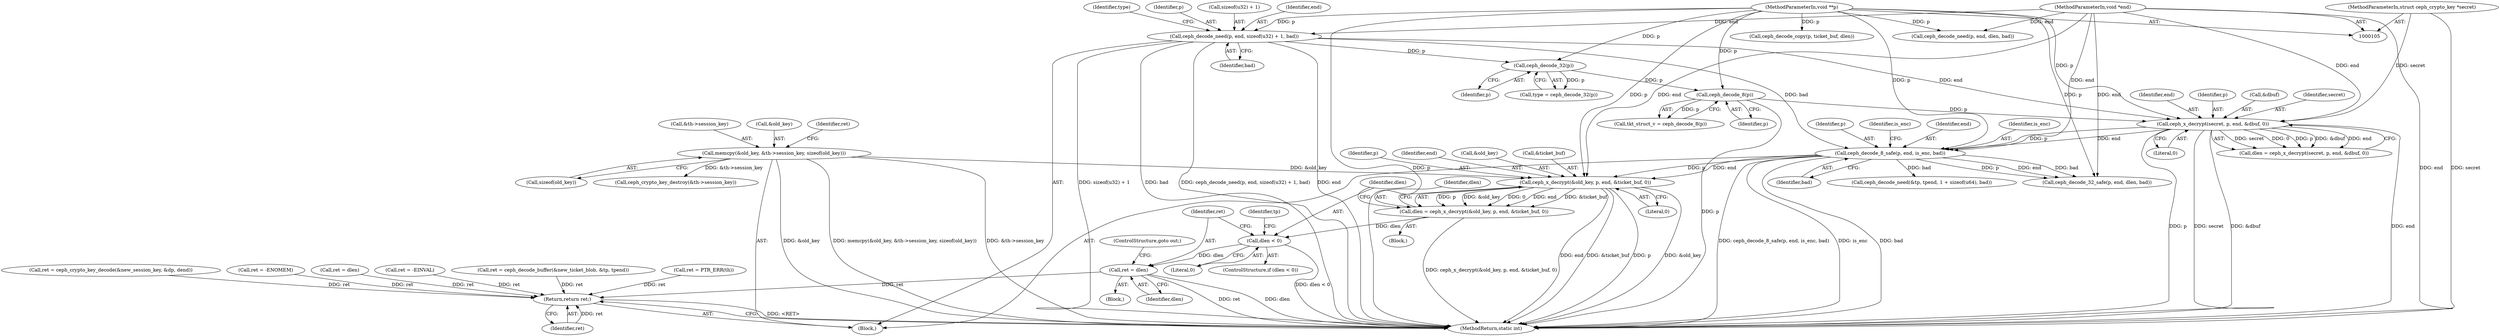 digraph "0_linux_c27a3e4d667fdcad3db7b104f75659478e0c68d8_2@API" {
"1000287" [label="(Call,ceph_x_decrypt(&old_key, p, end, &ticket_buf, 0))"];
"1000223" [label="(Call,memcpy(&old_key, &th->session_key, sizeof(old_key)))"];
"1000275" [label="(Call,ceph_decode_8_safe(p, end, is_enc, bad))"];
"1000186" [label="(Call,ceph_x_decrypt(secret, p, end, &dbuf, 0))"];
"1000107" [label="(MethodParameterIn,struct ceph_crypto_key *secret)"];
"1000163" [label="(Call,ceph_decode_8(p))"];
"1000154" [label="(Call,ceph_decode_32(p))"];
"1000144" [label="(Call,ceph_decode_need(p, end, sizeof(u32) + 1, bad))"];
"1000108" [label="(MethodParameterIn,void **p)"];
"1000109" [label="(MethodParameterIn,void *end)"];
"1000285" [label="(Call,dlen = ceph_x_decrypt(&old_key, p, end, &ticket_buf, 0))"];
"1000296" [label="(Call,dlen < 0)"];
"1000300" [label="(Call,ret = dlen)"];
"1000455" [label="(Return,return ret;)"];
"1000285" [label="(Call,dlen = ceph_x_decrypt(&old_key, p, end, &ticket_buf, 0))"];
"1000108" [label="(MethodParameterIn,void **p)"];
"1000226" [label="(Call,&th->session_key)"];
"1000456" [label="(Identifier,ret)"];
"1000189" [label="(Identifier,end)"];
"1000184" [label="(Call,dlen = ceph_x_decrypt(secret, p, end, &dbuf, 0))"];
"1000109" [label="(MethodParameterIn,void *end)"];
"1000463" [label="(MethodReturn,static int)"];
"1000277" [label="(Identifier,end)"];
"1000279" [label="(Identifier,bad)"];
"1000455" [label="(Return,return ret;)"];
"1000145" [label="(Identifier,p)"];
"1000302" [label="(Identifier,dlen)"];
"1000291" [label="(Identifier,end)"];
"1000163" [label="(Call,ceph_decode_8(p))"];
"1000179" [label="(Call,ret = PTR_ERR(th))"];
"1000223" [label="(Call,memcpy(&old_key, &th->session_key, sizeof(old_key)))"];
"1000151" [label="(Identifier,bad)"];
"1000278" [label="(Identifier,is_enc)"];
"1000299" [label="(Block,)"];
"1000288" [label="(Call,&old_key)"];
"1000303" [label="(ControlStructure,goto out;)"];
"1000298" [label="(Literal,0)"];
"1000232" [label="(Call,ret = ceph_crypto_key_decode(&new_session_key, &dp, dend))"];
"1000297" [label="(Identifier,dlen)"];
"1000110" [label="(Block,)"];
"1000144" [label="(Call,ceph_decode_need(p, end, sizeof(u32) + 1, bad))"];
"1000286" [label="(Identifier,dlen)"];
"1000295" [label="(ControlStructure,if (dlen < 0))"];
"1000188" [label="(Identifier,p)"];
"1000275" [label="(Call,ceph_decode_8_safe(p, end, is_enc, bad))"];
"1000276" [label="(Identifier,p)"];
"1000230" [label="(Call,sizeof(old_key))"];
"1000300" [label="(Call,ret = dlen)"];
"1000328" [label="(Call,ret = -ENOMEM)"];
"1000190" [label="(Call,&dbuf)"];
"1000186" [label="(Call,ceph_x_decrypt(secret, p, end, &dbuf, 0))"];
"1000147" [label="(Call,sizeof(u32) + 1)"];
"1000187" [label="(Identifier,secret)"];
"1000152" [label="(Call,type = ceph_decode_32(p))"];
"1000301" [label="(Identifier,ret)"];
"1000281" [label="(Identifier,is_enc)"];
"1000383" [label="(Call,ceph_crypto_key_destroy(&th->session_key))"];
"1000282" [label="(Block,)"];
"1000294" [label="(Literal,0)"];
"1000287" [label="(Call,ceph_x_decrypt(&old_key, p, end, &ticket_buf, 0))"];
"1000224" [label="(Call,&old_key)"];
"1000198" [label="(Call,ret = dlen)"];
"1000192" [label="(Literal,0)"];
"1000353" [label="(Call,ceph_decode_need(&tp, tpend, 1 + sizeof(u64), bad))"];
"1000161" [label="(Call,tkt_struct_v = ceph_decode_8(p))"];
"1000336" [label="(Call,ceph_decode_need(p, end, dlen, bad))"];
"1000107" [label="(MethodParameterIn,struct ceph_crypto_key *secret)"];
"1000458" [label="(Call,ret = -EINVAL)"];
"1000372" [label="(Call,ret = ceph_decode_buffer(&new_ticket_blob, &tp, tpend))"];
"1000341" [label="(Call,ceph_decode_copy(p, ticket_buf, dlen))"];
"1000233" [label="(Identifier,ret)"];
"1000296" [label="(Call,dlen < 0)"];
"1000155" [label="(Identifier,p)"];
"1000164" [label="(Identifier,p)"];
"1000154" [label="(Call,ceph_decode_32(p))"];
"1000146" [label="(Identifier,end)"];
"1000314" [label="(Call,ceph_decode_32_safe(p, end, dlen, bad))"];
"1000153" [label="(Identifier,type)"];
"1000305" [label="(Identifier,tp)"];
"1000292" [label="(Call,&ticket_buf)"];
"1000290" [label="(Identifier,p)"];
"1000287" -> "1000285"  [label="AST: "];
"1000287" -> "1000294"  [label="CFG: "];
"1000288" -> "1000287"  [label="AST: "];
"1000290" -> "1000287"  [label="AST: "];
"1000291" -> "1000287"  [label="AST: "];
"1000292" -> "1000287"  [label="AST: "];
"1000294" -> "1000287"  [label="AST: "];
"1000285" -> "1000287"  [label="CFG: "];
"1000287" -> "1000463"  [label="DDG: end"];
"1000287" -> "1000463"  [label="DDG: &ticket_buf"];
"1000287" -> "1000463"  [label="DDG: p"];
"1000287" -> "1000463"  [label="DDG: &old_key"];
"1000287" -> "1000285"  [label="DDG: p"];
"1000287" -> "1000285"  [label="DDG: &old_key"];
"1000287" -> "1000285"  [label="DDG: 0"];
"1000287" -> "1000285"  [label="DDG: end"];
"1000287" -> "1000285"  [label="DDG: &ticket_buf"];
"1000223" -> "1000287"  [label="DDG: &old_key"];
"1000275" -> "1000287"  [label="DDG: p"];
"1000275" -> "1000287"  [label="DDG: end"];
"1000108" -> "1000287"  [label="DDG: p"];
"1000109" -> "1000287"  [label="DDG: end"];
"1000223" -> "1000110"  [label="AST: "];
"1000223" -> "1000230"  [label="CFG: "];
"1000224" -> "1000223"  [label="AST: "];
"1000226" -> "1000223"  [label="AST: "];
"1000230" -> "1000223"  [label="AST: "];
"1000233" -> "1000223"  [label="CFG: "];
"1000223" -> "1000463"  [label="DDG: memcpy(&old_key, &th->session_key, sizeof(old_key))"];
"1000223" -> "1000463"  [label="DDG: &th->session_key"];
"1000223" -> "1000463"  [label="DDG: &old_key"];
"1000223" -> "1000383"  [label="DDG: &th->session_key"];
"1000275" -> "1000110"  [label="AST: "];
"1000275" -> "1000279"  [label="CFG: "];
"1000276" -> "1000275"  [label="AST: "];
"1000277" -> "1000275"  [label="AST: "];
"1000278" -> "1000275"  [label="AST: "];
"1000279" -> "1000275"  [label="AST: "];
"1000281" -> "1000275"  [label="CFG: "];
"1000275" -> "1000463"  [label="DDG: ceph_decode_8_safe(p, end, is_enc, bad)"];
"1000275" -> "1000463"  [label="DDG: is_enc"];
"1000275" -> "1000463"  [label="DDG: bad"];
"1000186" -> "1000275"  [label="DDG: p"];
"1000186" -> "1000275"  [label="DDG: end"];
"1000108" -> "1000275"  [label="DDG: p"];
"1000109" -> "1000275"  [label="DDG: end"];
"1000144" -> "1000275"  [label="DDG: bad"];
"1000275" -> "1000314"  [label="DDG: p"];
"1000275" -> "1000314"  [label="DDG: end"];
"1000275" -> "1000314"  [label="DDG: bad"];
"1000275" -> "1000353"  [label="DDG: bad"];
"1000186" -> "1000184"  [label="AST: "];
"1000186" -> "1000192"  [label="CFG: "];
"1000187" -> "1000186"  [label="AST: "];
"1000188" -> "1000186"  [label="AST: "];
"1000189" -> "1000186"  [label="AST: "];
"1000190" -> "1000186"  [label="AST: "];
"1000192" -> "1000186"  [label="AST: "];
"1000184" -> "1000186"  [label="CFG: "];
"1000186" -> "1000463"  [label="DDG: p"];
"1000186" -> "1000463"  [label="DDG: secret"];
"1000186" -> "1000463"  [label="DDG: &dbuf"];
"1000186" -> "1000463"  [label="DDG: end"];
"1000186" -> "1000184"  [label="DDG: secret"];
"1000186" -> "1000184"  [label="DDG: 0"];
"1000186" -> "1000184"  [label="DDG: p"];
"1000186" -> "1000184"  [label="DDG: &dbuf"];
"1000186" -> "1000184"  [label="DDG: end"];
"1000107" -> "1000186"  [label="DDG: secret"];
"1000163" -> "1000186"  [label="DDG: p"];
"1000108" -> "1000186"  [label="DDG: p"];
"1000144" -> "1000186"  [label="DDG: end"];
"1000109" -> "1000186"  [label="DDG: end"];
"1000107" -> "1000105"  [label="AST: "];
"1000107" -> "1000463"  [label="DDG: secret"];
"1000163" -> "1000161"  [label="AST: "];
"1000163" -> "1000164"  [label="CFG: "];
"1000164" -> "1000163"  [label="AST: "];
"1000161" -> "1000163"  [label="CFG: "];
"1000163" -> "1000463"  [label="DDG: p"];
"1000163" -> "1000161"  [label="DDG: p"];
"1000154" -> "1000163"  [label="DDG: p"];
"1000108" -> "1000163"  [label="DDG: p"];
"1000154" -> "1000152"  [label="AST: "];
"1000154" -> "1000155"  [label="CFG: "];
"1000155" -> "1000154"  [label="AST: "];
"1000152" -> "1000154"  [label="CFG: "];
"1000154" -> "1000152"  [label="DDG: p"];
"1000144" -> "1000154"  [label="DDG: p"];
"1000108" -> "1000154"  [label="DDG: p"];
"1000144" -> "1000110"  [label="AST: "];
"1000144" -> "1000151"  [label="CFG: "];
"1000145" -> "1000144"  [label="AST: "];
"1000146" -> "1000144"  [label="AST: "];
"1000147" -> "1000144"  [label="AST: "];
"1000151" -> "1000144"  [label="AST: "];
"1000153" -> "1000144"  [label="CFG: "];
"1000144" -> "1000463"  [label="DDG: bad"];
"1000144" -> "1000463"  [label="DDG: ceph_decode_need(p, end, sizeof(u32) + 1, bad)"];
"1000144" -> "1000463"  [label="DDG: end"];
"1000144" -> "1000463"  [label="DDG: sizeof(u32) + 1"];
"1000108" -> "1000144"  [label="DDG: p"];
"1000109" -> "1000144"  [label="DDG: end"];
"1000108" -> "1000105"  [label="AST: "];
"1000108" -> "1000463"  [label="DDG: p"];
"1000108" -> "1000314"  [label="DDG: p"];
"1000108" -> "1000336"  [label="DDG: p"];
"1000108" -> "1000341"  [label="DDG: p"];
"1000109" -> "1000105"  [label="AST: "];
"1000109" -> "1000463"  [label="DDG: end"];
"1000109" -> "1000314"  [label="DDG: end"];
"1000109" -> "1000336"  [label="DDG: end"];
"1000285" -> "1000282"  [label="AST: "];
"1000286" -> "1000285"  [label="AST: "];
"1000297" -> "1000285"  [label="CFG: "];
"1000285" -> "1000463"  [label="DDG: ceph_x_decrypt(&old_key, p, end, &ticket_buf, 0)"];
"1000285" -> "1000296"  [label="DDG: dlen"];
"1000296" -> "1000295"  [label="AST: "];
"1000296" -> "1000298"  [label="CFG: "];
"1000297" -> "1000296"  [label="AST: "];
"1000298" -> "1000296"  [label="AST: "];
"1000301" -> "1000296"  [label="CFG: "];
"1000305" -> "1000296"  [label="CFG: "];
"1000296" -> "1000463"  [label="DDG: dlen < 0"];
"1000296" -> "1000300"  [label="DDG: dlen"];
"1000300" -> "1000299"  [label="AST: "];
"1000300" -> "1000302"  [label="CFG: "];
"1000301" -> "1000300"  [label="AST: "];
"1000302" -> "1000300"  [label="AST: "];
"1000303" -> "1000300"  [label="CFG: "];
"1000300" -> "1000463"  [label="DDG: ret"];
"1000300" -> "1000463"  [label="DDG: dlen"];
"1000300" -> "1000455"  [label="DDG: ret"];
"1000455" -> "1000110"  [label="AST: "];
"1000455" -> "1000456"  [label="CFG: "];
"1000456" -> "1000455"  [label="AST: "];
"1000463" -> "1000455"  [label="CFG: "];
"1000455" -> "1000463"  [label="DDG: <RET>"];
"1000456" -> "1000455"  [label="DDG: ret"];
"1000458" -> "1000455"  [label="DDG: ret"];
"1000232" -> "1000455"  [label="DDG: ret"];
"1000179" -> "1000455"  [label="DDG: ret"];
"1000372" -> "1000455"  [label="DDG: ret"];
"1000328" -> "1000455"  [label="DDG: ret"];
"1000198" -> "1000455"  [label="DDG: ret"];
}
